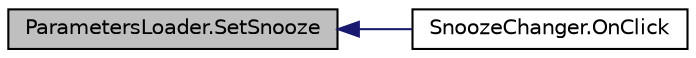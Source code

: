 digraph "ParametersLoader.SetSnooze"
{
  edge [fontname="Helvetica",fontsize="10",labelfontname="Helvetica",labelfontsize="10"];
  node [fontname="Helvetica",fontsize="10",shape=record];
  rankdir="LR";
  Node14 [label="ParametersLoader.SetSnooze",height=0.2,width=0.4,color="black", fillcolor="grey75", style="filled", fontcolor="black"];
  Node14 -> Node15 [dir="back",color="midnightblue",fontsize="10",style="solid",fontname="Helvetica"];
  Node15 [label="SnoozeChanger.OnClick",height=0.2,width=0.4,color="black", fillcolor="white", style="filled",URL="$class_snooze_changer.html#a9ffaa0bbed0e72bfd0d76be47075e82e"];
}
